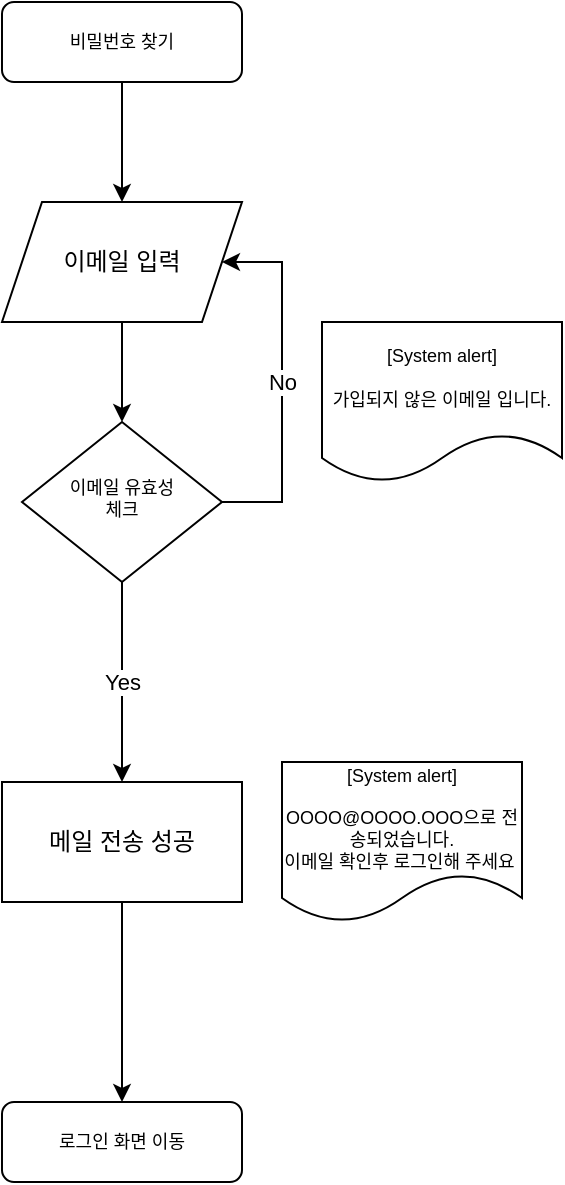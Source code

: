 <mxfile version="21.2.8" type="device">
  <diagram id="C5RBs43oDa-KdzZeNtuy" name="Page-1">
    <mxGraphModel dx="1026" dy="743" grid="1" gridSize="10" guides="1" tooltips="1" connect="1" arrows="1" fold="1" page="1" pageScale="1" pageWidth="827" pageHeight="1169" math="0" shadow="0">
      <root>
        <mxCell id="WIyWlLk6GJQsqaUBKTNV-0" />
        <mxCell id="WIyWlLk6GJQsqaUBKTNV-1" parent="WIyWlLk6GJQsqaUBKTNV-0" />
        <mxCell id="mRfMnkp6PtQQ9eZ8jR5R-7" style="edgeStyle=orthogonalEdgeStyle;rounded=0;orthogonalLoop=1;jettySize=auto;html=1;exitX=0.5;exitY=1;exitDx=0;exitDy=0;entryX=0.5;entryY=0;entryDx=0;entryDy=0;" parent="WIyWlLk6GJQsqaUBKTNV-1" source="WIyWlLk6GJQsqaUBKTNV-3" target="mRfMnkp6PtQQ9eZ8jR5R-1" edge="1">
          <mxGeometry relative="1" as="geometry" />
        </mxCell>
        <mxCell id="WIyWlLk6GJQsqaUBKTNV-3" value="비밀번호 찾기" style="rounded=1;whiteSpace=wrap;html=1;fontSize=9;glass=0;strokeWidth=1;shadow=0;" parent="WIyWlLk6GJQsqaUBKTNV-1" vertex="1">
          <mxGeometry x="260" y="80" width="120" height="40" as="geometry" />
        </mxCell>
        <mxCell id="mRfMnkp6PtQQ9eZ8jR5R-8" value="No" style="edgeStyle=orthogonalEdgeStyle;rounded=0;orthogonalLoop=1;jettySize=auto;html=1;exitX=1;exitY=0.5;exitDx=0;exitDy=0;entryX=1;entryY=0.5;entryDx=0;entryDy=0;" parent="WIyWlLk6GJQsqaUBKTNV-1" source="WIyWlLk6GJQsqaUBKTNV-10" target="mRfMnkp6PtQQ9eZ8jR5R-1" edge="1">
          <mxGeometry relative="1" as="geometry">
            <Array as="points">
              <mxPoint x="400" y="330" />
              <mxPoint x="400" y="210" />
            </Array>
          </mxGeometry>
        </mxCell>
        <mxCell id="mRfMnkp6PtQQ9eZ8jR5R-11" value="Yes" style="edgeStyle=orthogonalEdgeStyle;rounded=0;orthogonalLoop=1;jettySize=auto;html=1;exitX=0.5;exitY=1;exitDx=0;exitDy=0;entryX=0.5;entryY=0;entryDx=0;entryDy=0;" parent="WIyWlLk6GJQsqaUBKTNV-1" source="WIyWlLk6GJQsqaUBKTNV-10" target="mRfMnkp6PtQQ9eZ8jR5R-23" edge="1">
          <mxGeometry relative="1" as="geometry">
            <mxPoint x="320" y="440" as="targetPoint" />
          </mxGeometry>
        </mxCell>
        <mxCell id="WIyWlLk6GJQsqaUBKTNV-10" value="이메일 유효성 &lt;br&gt;체크" style="rhombus;whiteSpace=wrap;html=1;shadow=0;fontFamily=Helvetica;fontSize=9;align=center;strokeWidth=1;spacing=6;spacingTop=-4;" parent="WIyWlLk6GJQsqaUBKTNV-1" vertex="1">
          <mxGeometry x="270" y="290" width="100" height="80" as="geometry" />
        </mxCell>
        <mxCell id="mRfMnkp6PtQQ9eZ8jR5R-0" value="[System alert]&lt;br&gt;&lt;br style=&quot;font-size: 9px;&quot;&gt;가입되지 않은 이메일 입니다." style="shape=document;whiteSpace=wrap;html=1;boundedLbl=1;fontSize=9;" parent="WIyWlLk6GJQsqaUBKTNV-1" vertex="1">
          <mxGeometry x="420" y="240" width="120" height="80" as="geometry" />
        </mxCell>
        <mxCell id="mRfMnkp6PtQQ9eZ8jR5R-2" style="edgeStyle=orthogonalEdgeStyle;rounded=0;orthogonalLoop=1;jettySize=auto;html=1;exitX=0.5;exitY=1;exitDx=0;exitDy=0;entryX=0.5;entryY=0;entryDx=0;entryDy=0;" parent="WIyWlLk6GJQsqaUBKTNV-1" source="mRfMnkp6PtQQ9eZ8jR5R-1" target="WIyWlLk6GJQsqaUBKTNV-10" edge="1">
          <mxGeometry relative="1" as="geometry" />
        </mxCell>
        <mxCell id="mRfMnkp6PtQQ9eZ8jR5R-1" value="이메일 입력" style="shape=parallelogram;perimeter=parallelogramPerimeter;whiteSpace=wrap;html=1;fixedSize=1;" parent="WIyWlLk6GJQsqaUBKTNV-1" vertex="1">
          <mxGeometry x="260" y="180" width="120" height="60" as="geometry" />
        </mxCell>
        <mxCell id="mRfMnkp6PtQQ9eZ8jR5R-16" value="[System alert]&lt;br&gt;&lt;br style=&quot;font-size: 9px;&quot;&gt;OOOO@OOOO.OOO으로 전송되었습니다.&lt;br&gt;이메일 확인후 로그인해 주세요&amp;nbsp;" style="shape=document;whiteSpace=wrap;html=1;boundedLbl=1;fontSize=9;" parent="WIyWlLk6GJQsqaUBKTNV-1" vertex="1">
          <mxGeometry x="400" y="460" width="120" height="80" as="geometry" />
        </mxCell>
        <mxCell id="mRfMnkp6PtQQ9eZ8jR5R-25" style="edgeStyle=orthogonalEdgeStyle;rounded=0;orthogonalLoop=1;jettySize=auto;html=1;exitX=0.5;exitY=1;exitDx=0;exitDy=0;entryX=0.5;entryY=0;entryDx=0;entryDy=0;" parent="WIyWlLk6GJQsqaUBKTNV-1" source="mRfMnkp6PtQQ9eZ8jR5R-23" target="mRfMnkp6PtQQ9eZ8jR5R-24" edge="1">
          <mxGeometry relative="1" as="geometry" />
        </mxCell>
        <mxCell id="mRfMnkp6PtQQ9eZ8jR5R-23" value="메일 전송 성공" style="rounded=0;whiteSpace=wrap;html=1;" parent="WIyWlLk6GJQsqaUBKTNV-1" vertex="1">
          <mxGeometry x="260" y="470" width="120" height="60" as="geometry" />
        </mxCell>
        <mxCell id="mRfMnkp6PtQQ9eZ8jR5R-24" value="로그인 화면 이동" style="rounded=1;whiteSpace=wrap;html=1;fontSize=9;glass=0;strokeWidth=1;shadow=0;" parent="WIyWlLk6GJQsqaUBKTNV-1" vertex="1">
          <mxGeometry x="260" y="630" width="120" height="40" as="geometry" />
        </mxCell>
      </root>
    </mxGraphModel>
  </diagram>
</mxfile>
